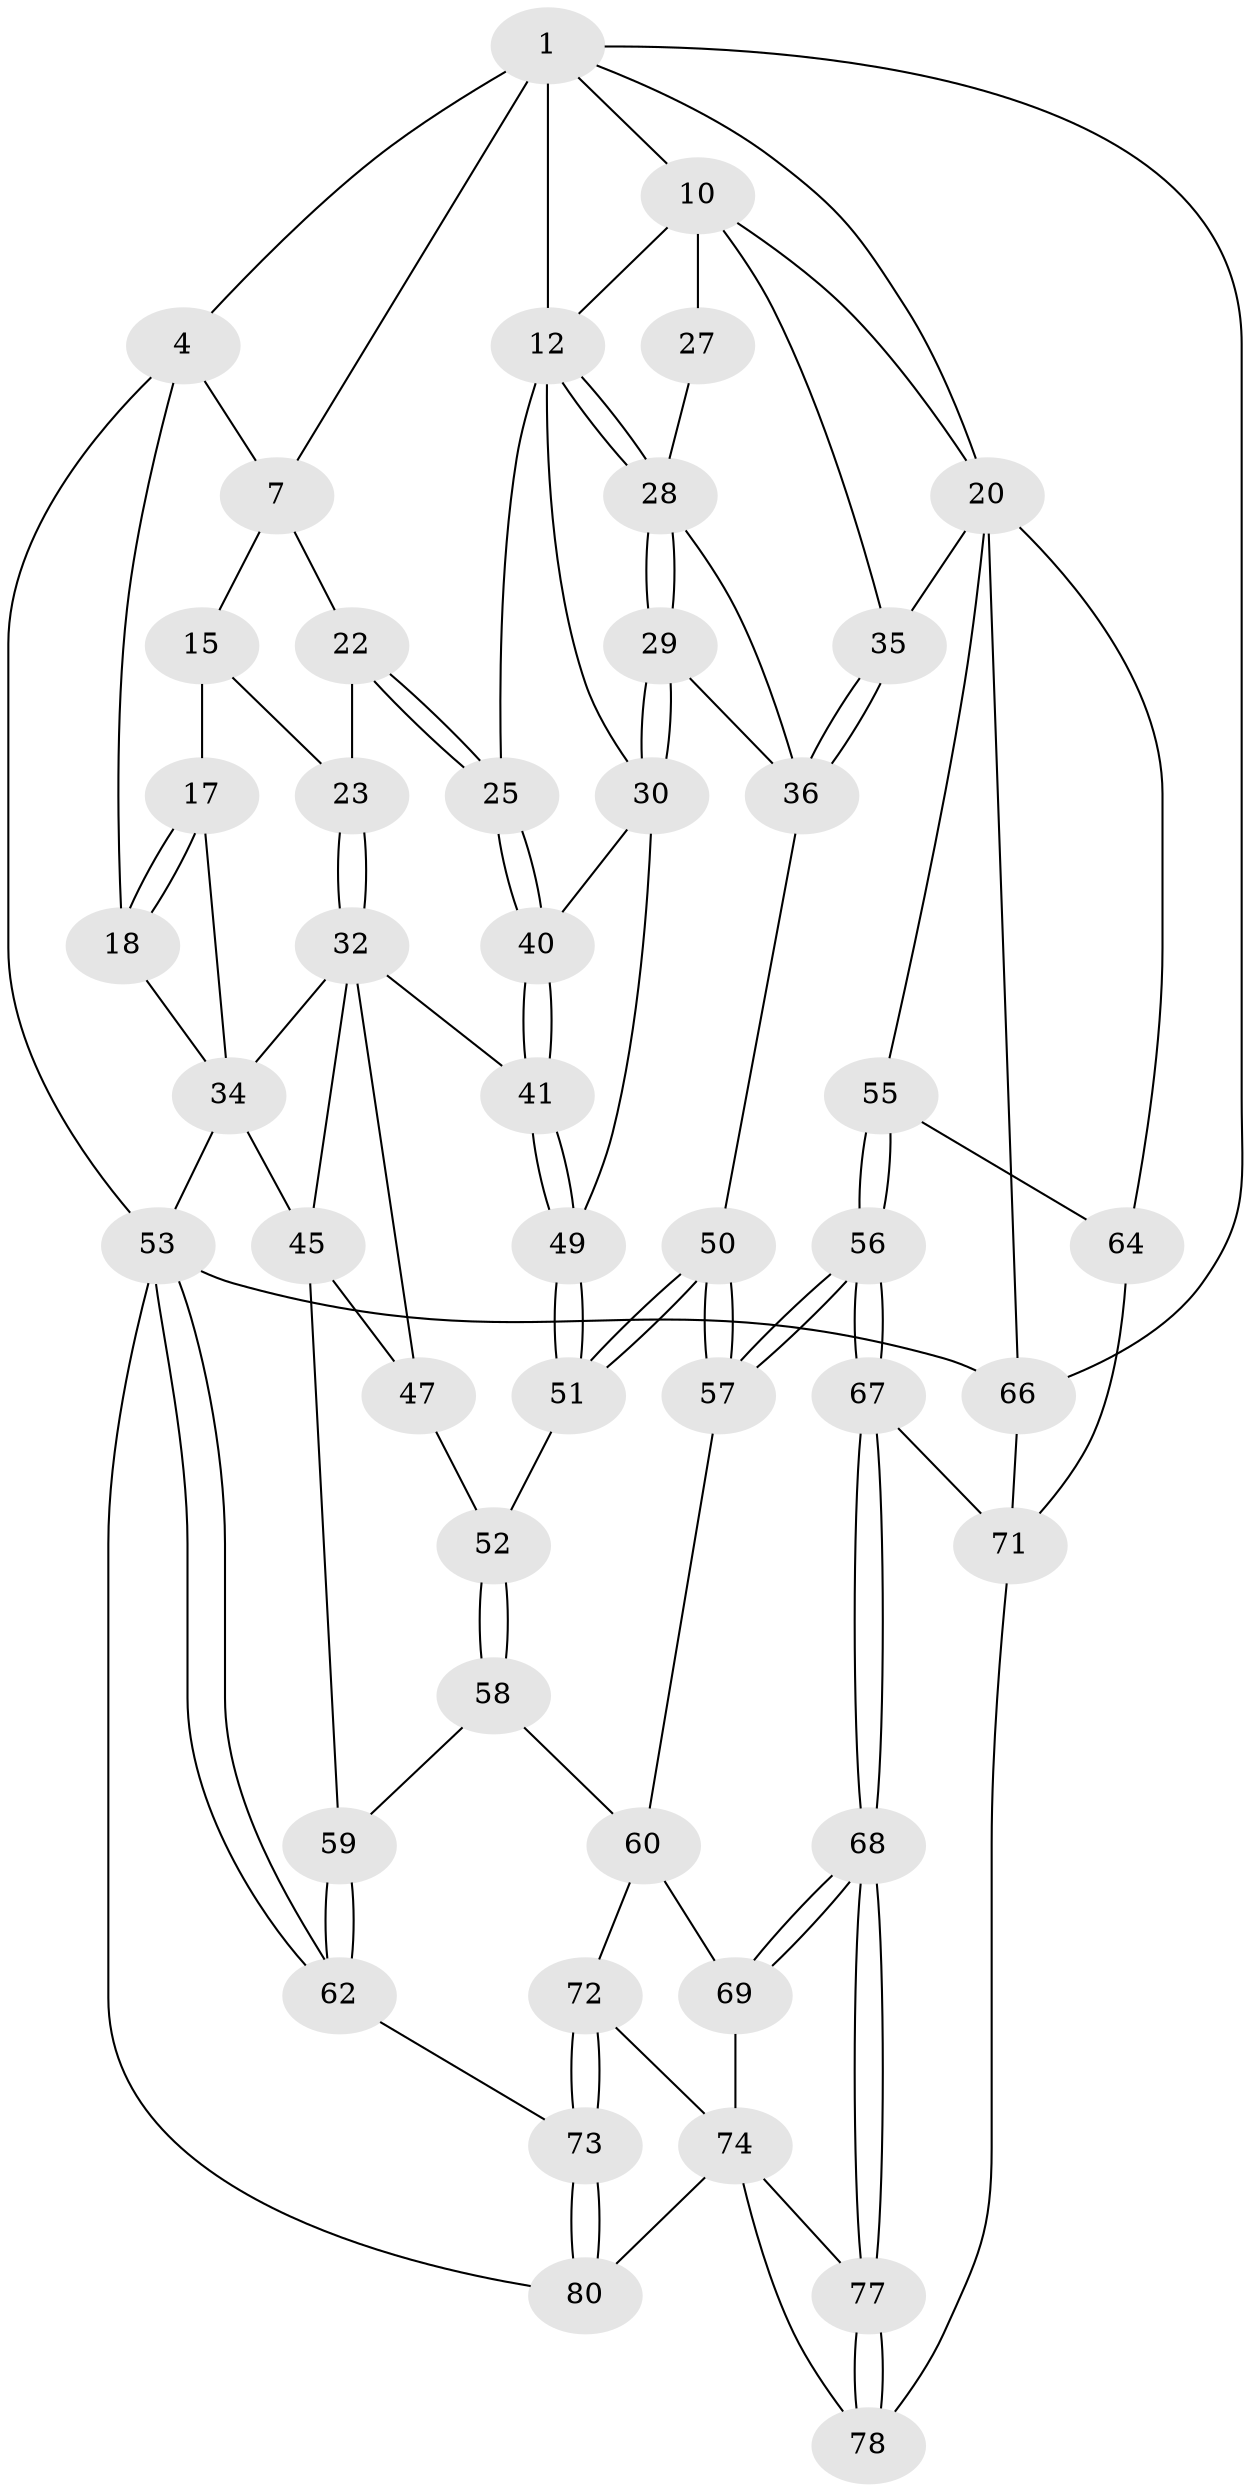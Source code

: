 // original degree distribution, {3: 0.025, 5: 0.5, 6: 0.225, 4: 0.25}
// Generated by graph-tools (version 1.1) at 2025/21/03/04/25 18:21:03]
// undirected, 48 vertices, 110 edges
graph export_dot {
graph [start="1"]
  node [color=gray90,style=filled];
  1 [pos="+0.6470767981444021+0",super="+2+6"];
  4 [pos="+0+0",super="+5"];
  7 [pos="+0.3671829231230669+0.12500293936639473",super="+8+21"];
  10 [pos="+0.7573234167873298+0",super="+19+11"];
  12 [pos="+0.6823794656056934+0.16431635120151908",super="+13"];
  15 [pos="+0.139610948233592+0.15974500182936394",super="+16"];
  17 [pos="+0+0.17828869298215078"];
  18 [pos="+0+0.032129075558566964"];
  20 [pos="+1+0.17011806019765757",super="+37"];
  22 [pos="+0.358131471810126+0.23648028241002828"];
  23 [pos="+0.1554896589203773+0.2669912871218454"];
  25 [pos="+0.38129992595087847+0.2659248042380674"];
  27 [pos="+0.8599754380991362+0.248453402597006"];
  28 [pos="+0.6903579665008941+0.23930682100172446",super="+31"];
  29 [pos="+0.6549225498245342+0.4191373837316405"];
  30 [pos="+0.5860314165521764+0.37329877077139295",super="+43"];
  32 [pos="+0.15074294860490703+0.39136178362047297",super="+33+42"];
  34 [pos="+0.033195156245859156+0.3763170011008499",super="+39"];
  35 [pos="+0.9268284452663377+0.554237740523789"];
  36 [pos="+0.7583587523201657+0.4831318439488165",super="+44"];
  40 [pos="+0.386140049292404+0.2958036591351295"];
  41 [pos="+0.2519566886492773+0.4383036552001402"];
  45 [pos="+0+0.5639776556167687",super="+48"];
  47 [pos="+0.23103163515889935+0.5199776690608858"];
  49 [pos="+0.43117772013671063+0.47378930710959066"];
  50 [pos="+0.5356531401439444+0.6323733373673734"];
  51 [pos="+0.445002417468349+0.5514198844780301"];
  52 [pos="+0.33143132377724244+0.5677556170557332"];
  53 [pos="+0+0.7578141722663347",super="+54"];
  55 [pos="+0.8618230983616165+0.6989861216043536"];
  56 [pos="+0.7323436126154883+0.7655754617158851"];
  57 [pos="+0.5359031730165295+0.6384327006699925"];
  58 [pos="+0.24546963999282753+0.7388649592580764"];
  59 [pos="+0.2047509144688545+0.7100979937103172"];
  60 [pos="+0.5099231083772514+0.6847589952830139",super="+61"];
  62 [pos="+0+0.7887152552141533"];
  64 [pos="+1+0.8626248424265849",super="+70+65"];
  66 [pos="+1+1"];
  67 [pos="+0.7231118810740098+0.8446798622842293"];
  68 [pos="+0.6128783785122662+1"];
  69 [pos="+0.5048678356446444+0.7330403379652656"];
  71 [pos="+0.8607211576405878+0.9070896992779944",super="+76"];
  72 [pos="+0.2520824171203007+0.8587159864258781"];
  73 [pos="+0.18656173609895493+0.9096499193761592"];
  74 [pos="+0.27568685596272513+0.8683617750469811",super="+75+79"];
  77 [pos="+0.5902792657103662+1"];
  78 [pos="+0.5941717383850904+1"];
  80 [pos="+0.08854553469127076+1"];
  1 -- 66;
  1 -- 20;
  1 -- 4;
  1 -- 10;
  1 -- 7 [weight=2];
  1 -- 12;
  4 -- 18;
  4 -- 53;
  4 -- 7;
  7 -- 15 [weight=2];
  7 -- 22;
  10 -- 27 [weight=2];
  10 -- 35;
  10 -- 20;
  10 -- 12;
  12 -- 28;
  12 -- 28;
  12 -- 25;
  12 -- 30;
  15 -- 17;
  15 -- 23;
  17 -- 18;
  17 -- 18;
  17 -- 34;
  18 -- 34;
  20 -- 64;
  20 -- 66;
  20 -- 35;
  20 -- 55;
  22 -- 23;
  22 -- 25;
  22 -- 25;
  23 -- 32;
  23 -- 32;
  25 -- 40;
  25 -- 40;
  27 -- 28;
  28 -- 29;
  28 -- 29;
  28 -- 36;
  29 -- 30;
  29 -- 30;
  29 -- 36;
  30 -- 40;
  30 -- 49;
  32 -- 34;
  32 -- 45;
  32 -- 41;
  32 -- 47;
  34 -- 53;
  34 -- 45;
  35 -- 36;
  35 -- 36;
  36 -- 50;
  40 -- 41;
  40 -- 41;
  41 -- 49;
  41 -- 49;
  45 -- 59;
  45 -- 47;
  47 -- 52;
  49 -- 51;
  49 -- 51;
  50 -- 51;
  50 -- 51;
  50 -- 57;
  50 -- 57;
  51 -- 52;
  52 -- 58;
  52 -- 58;
  53 -- 62;
  53 -- 62;
  53 -- 80;
  53 -- 66;
  55 -- 56;
  55 -- 56;
  55 -- 64;
  56 -- 57;
  56 -- 57;
  56 -- 67;
  56 -- 67;
  57 -- 60;
  58 -- 59;
  58 -- 60;
  59 -- 62;
  59 -- 62;
  60 -- 69;
  60 -- 72;
  62 -- 73;
  64 -- 71;
  66 -- 71;
  67 -- 68;
  67 -- 68;
  67 -- 71;
  68 -- 69;
  68 -- 69;
  68 -- 77;
  68 -- 77;
  69 -- 74;
  71 -- 78;
  72 -- 73;
  72 -- 73;
  72 -- 74;
  73 -- 80;
  73 -- 80;
  74 -- 77;
  74 -- 80;
  74 -- 78;
  77 -- 78;
  77 -- 78;
}
